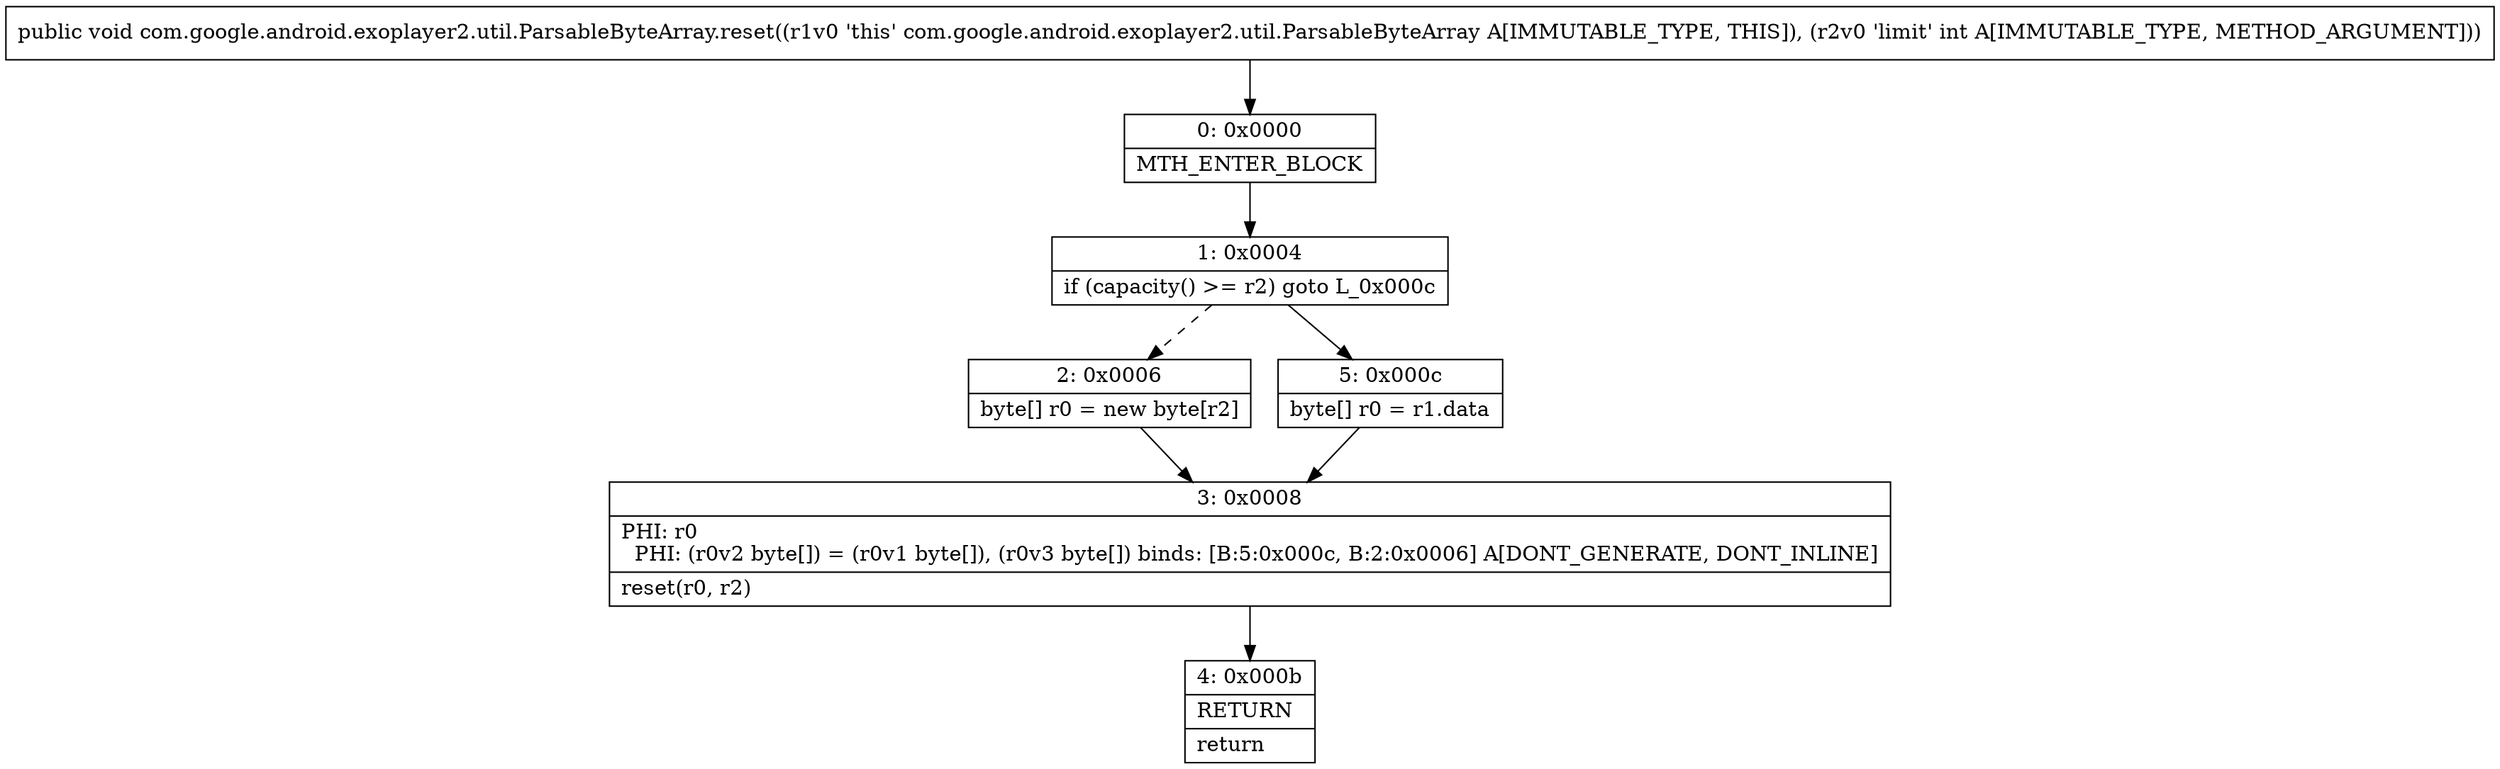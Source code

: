digraph "CFG forcom.google.android.exoplayer2.util.ParsableByteArray.reset(I)V" {
Node_0 [shape=record,label="{0\:\ 0x0000|MTH_ENTER_BLOCK\l}"];
Node_1 [shape=record,label="{1\:\ 0x0004|if (capacity() \>= r2) goto L_0x000c\l}"];
Node_2 [shape=record,label="{2\:\ 0x0006|byte[] r0 = new byte[r2]\l}"];
Node_3 [shape=record,label="{3\:\ 0x0008|PHI: r0 \l  PHI: (r0v2 byte[]) = (r0v1 byte[]), (r0v3 byte[]) binds: [B:5:0x000c, B:2:0x0006] A[DONT_GENERATE, DONT_INLINE]\l|reset(r0, r2)\l}"];
Node_4 [shape=record,label="{4\:\ 0x000b|RETURN\l|return\l}"];
Node_5 [shape=record,label="{5\:\ 0x000c|byte[] r0 = r1.data\l}"];
MethodNode[shape=record,label="{public void com.google.android.exoplayer2.util.ParsableByteArray.reset((r1v0 'this' com.google.android.exoplayer2.util.ParsableByteArray A[IMMUTABLE_TYPE, THIS]), (r2v0 'limit' int A[IMMUTABLE_TYPE, METHOD_ARGUMENT])) }"];
MethodNode -> Node_0;
Node_0 -> Node_1;
Node_1 -> Node_2[style=dashed];
Node_1 -> Node_5;
Node_2 -> Node_3;
Node_3 -> Node_4;
Node_5 -> Node_3;
}


